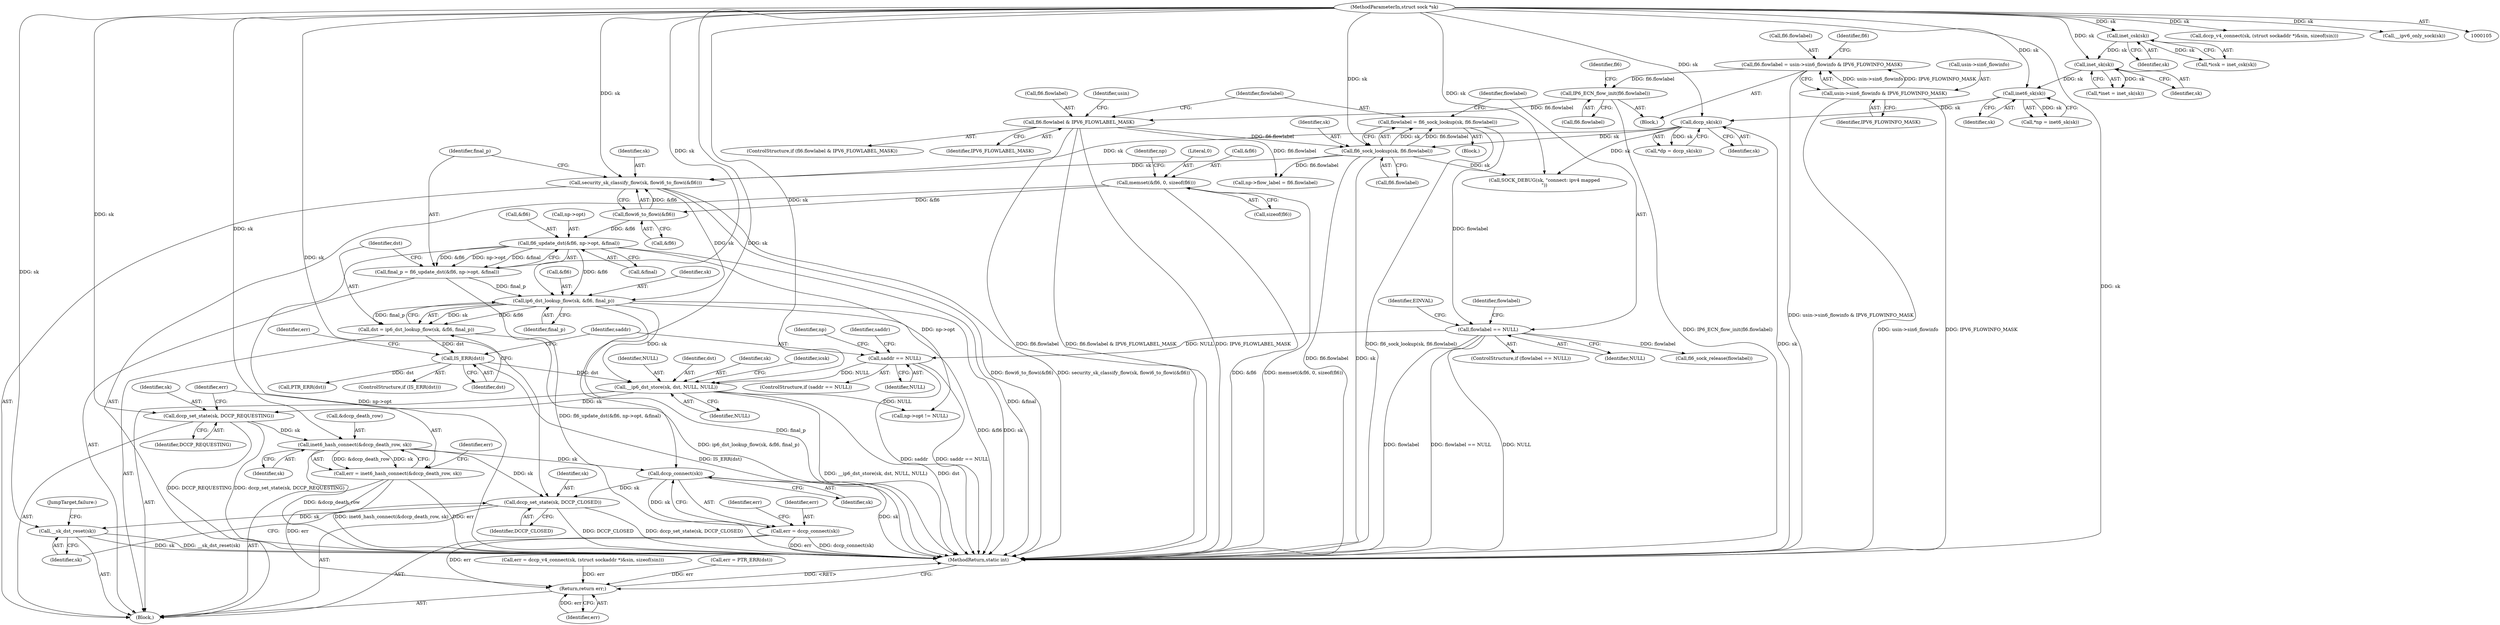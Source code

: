 digraph "1_linux_45f6fad84cc305103b28d73482b344d7f5b76f39@API" {
"1000558" [label="(Call,inet6_hash_connect(&dccp_death_row, sk))"];
"1000553" [label="(Call,dccp_set_state(sk, DCCP_REQUESTING))"];
"1000515" [label="(Call,__ip6_dst_store(sk, dst, NULL, NULL))"];
"1000473" [label="(Call,ip6_dst_lookup_flow(sk, &fl6, final_p))"];
"1000456" [label="(Call,security_sk_classify_flow(sk, flowi6_to_flowi(&fl6)))"];
"1000134" [label="(Call,dccp_sk(sk))"];
"1000129" [label="(Call,inet6_sk(sk))"];
"1000124" [label="(Call,inet_sk(sk))"];
"1000119" [label="(Call,inet_csk(sk))"];
"1000106" [label="(MethodParameterIn,struct sock *sk)"];
"1000201" [label="(Call,fl6_sock_lookup(sk, fl6.flowlabel))"];
"1000192" [label="(Call,fl6.flowlabel & IPV6_FLOWLABEL_MASK)"];
"1000187" [label="(Call,IP6_ECN_flow_init(fl6.flowlabel))"];
"1000178" [label="(Call,fl6.flowlabel = usin->sin6_flowinfo & IPV6_FLOWINFO_MASK)"];
"1000182" [label="(Call,usin->sin6_flowinfo & IPV6_FLOWINFO_MASK)"];
"1000458" [label="(Call,flowi6_to_flowi(&fl6))"];
"1000167" [label="(Call,memset(&fl6, 0, sizeof(fl6)))"];
"1000463" [label="(Call,fl6_update_dst(&fl6, np->opt, &final))"];
"1000461" [label="(Call,final_p = fl6_update_dst(&fl6, np->opt, &final))"];
"1000479" [label="(Call,IS_ERR(dst))"];
"1000471" [label="(Call,dst = ip6_dst_lookup_flow(sk, &fl6, final_p))"];
"1000488" [label="(Call,saddr == NULL)"];
"1000207" [label="(Call,flowlabel == NULL)"];
"1000199" [label="(Call,flowlabel = fl6_sock_lookup(sk, fl6.flowlabel))"];
"1000556" [label="(Call,err = inet6_hash_connect(&dccp_death_row, sk))"];
"1000612" [label="(Return,return err;)"];
"1000588" [label="(Call,dccp_connect(sk))"];
"1000586" [label="(Call,err = dccp_connect(sk))"];
"1000596" [label="(Call,dccp_set_state(sk, DCCP_CLOSED))"];
"1000599" [label="(Call,__sk_dst_reset(sk))"];
"1000561" [label="(Identifier,sk)"];
"1000189" [label="(Identifier,fl6)"];
"1000519" [label="(Identifier,NULL)"];
"1000482" [label="(Call,err = PTR_ERR(dst))"];
"1000109" [label="(Block,)"];
"1000117" [label="(Call,*icsk = inet_csk(sk))"];
"1000515" [label="(Call,__ip6_dst_store(sk, dst, NULL, NULL))"];
"1000477" [label="(Identifier,final_p)"];
"1000199" [label="(Call,flowlabel = fl6_sock_lookup(sk, fl6.flowlabel))"];
"1000464" [label="(Call,&fl6)"];
"1000469" [label="(Call,&final)"];
"1000197" [label="(Block,)"];
"1000120" [label="(Identifier,sk)"];
"1000475" [label="(Call,&fl6)"];
"1000127" [label="(Call,*np = inet6_sk(sk))"];
"1000526" [label="(Call,np->opt != NULL)"];
"1000506" [label="(Identifier,np)"];
"1000207" [label="(Call,flowlabel == NULL)"];
"1000362" [label="(Call,dccp_v4_connect(sk, (struct sockaddr *)&sin, sizeof(sin)))"];
"1000191" [label="(ControlStructure,if (fl6.flowlabel & IPV6_FLOWLABEL_MASK))"];
"1000555" [label="(Identifier,DCCP_REQUESTING)"];
"1000487" [label="(ControlStructure,if (saddr == NULL))"];
"1000187" [label="(Call,IP6_ECN_flow_init(fl6.flowlabel))"];
"1000175" [label="(Identifier,np)"];
"1000586" [label="(Call,err = dccp_connect(sk))"];
"1000360" [label="(Call,err = dccp_v4_connect(sk, (struct sockaddr *)&sin, sizeof(sin)))"];
"1000134" [label="(Call,dccp_sk(sk))"];
"1000601" [label="(JumpTarget,failure:)"];
"1000122" [label="(Call,*inet = inet_sk(sk))"];
"1000517" [label="(Identifier,dst)"];
"1000188" [label="(Call,fl6.flowlabel)"];
"1000614" [label="(MethodReturn,static int)"];
"1000206" [label="(ControlStructure,if (flowlabel == NULL))"];
"1000591" [label="(Identifier,err)"];
"1000479" [label="(Call,IS_ERR(dst))"];
"1000466" [label="(Call,np->opt)"];
"1000125" [label="(Identifier,sk)"];
"1000182" [label="(Call,usin->sin6_flowinfo & IPV6_FLOWINFO_MASK)"];
"1000461" [label="(Call,final_p = fl6_update_dst(&fl6, np->opt, &final))"];
"1000179" [label="(Call,fl6.flowlabel)"];
"1000587" [label="(Identifier,err)"];
"1000478" [label="(ControlStructure,if (IS_ERR(dst)))"];
"1000212" [label="(Identifier,EINVAL)"];
"1000597" [label="(Identifier,sk)"];
"1000178" [label="(Call,fl6.flowlabel = usin->sin6_flowinfo & IPV6_FLOWINFO_MASK)"];
"1000319" [label="(Call,__ipv6_only_sock(sk))"];
"1000483" [label="(Identifier,err)"];
"1000459" [label="(Call,&fl6)"];
"1000200" [label="(Identifier,flowlabel)"];
"1000493" [label="(Identifier,saddr)"];
"1000201" [label="(Call,fl6_sock_lookup(sk, fl6.flowlabel))"];
"1000209" [label="(Identifier,NULL)"];
"1000613" [label="(Identifier,err)"];
"1000589" [label="(Identifier,sk)"];
"1000474" [label="(Identifier,sk)"];
"1000132" [label="(Call,*dp = dccp_sk(sk))"];
"1000488" [label="(Call,saddr == NULL)"];
"1000559" [label="(Call,&dccp_death_row)"];
"1000130" [label="(Identifier,sk)"];
"1000463" [label="(Call,fl6_update_dst(&fl6, np->opt, &final))"];
"1000106" [label="(MethodParameterIn,struct sock *sk)"];
"1000315" [label="(Call,SOCK_DEBUG(sk, \"connect: ipv4 mapped\n\"))"];
"1000599" [label="(Call,__sk_dst_reset(sk))"];
"1000588" [label="(Call,dccp_connect(sk))"];
"1000193" [label="(Call,fl6.flowlabel)"];
"1000129" [label="(Call,inet6_sk(sk))"];
"1000516" [label="(Identifier,sk)"];
"1000186" [label="(Identifier,IPV6_FLOWINFO_MASK)"];
"1000208" [label="(Identifier,flowlabel)"];
"1000457" [label="(Identifier,sk)"];
"1000489" [label="(Identifier,saddr)"];
"1000192" [label="(Call,fl6.flowlabel & IPV6_FLOWLABEL_MASK)"];
"1000183" [label="(Call,usin->sin6_flowinfo)"];
"1000214" [label="(Identifier,flowlabel)"];
"1000203" [label="(Call,fl6.flowlabel)"];
"1000177" [label="(Block,)"];
"1000296" [label="(Call,np->flow_label = fl6.flowlabel)"];
"1000462" [label="(Identifier,final_p)"];
"1000202" [label="(Identifier,sk)"];
"1000171" [label="(Call,sizeof(fl6))"];
"1000556" [label="(Call,err = inet6_hash_connect(&dccp_death_row, sk))"];
"1000456" [label="(Call,security_sk_classify_flow(sk, flowi6_to_flowi(&fl6)))"];
"1000471" [label="(Call,dst = ip6_dst_lookup_flow(sk, &fl6, final_p))"];
"1000558" [label="(Call,inet6_hash_connect(&dccp_death_row, sk))"];
"1000563" [label="(Identifier,err)"];
"1000219" [label="(Identifier,usin)"];
"1000600" [label="(Identifier,sk)"];
"1000170" [label="(Literal,0)"];
"1000557" [label="(Identifier,err)"];
"1000167" [label="(Call,memset(&fl6, 0, sizeof(fl6)))"];
"1000554" [label="(Identifier,sk)"];
"1000194" [label="(Identifier,fl6)"];
"1000196" [label="(Identifier,IPV6_FLOWLABEL_MASK)"];
"1000119" [label="(Call,inet_csk(sk))"];
"1000124" [label="(Call,inet_sk(sk))"];
"1000213" [label="(Call,fl6_sock_release(flowlabel))"];
"1000135" [label="(Identifier,sk)"];
"1000480" [label="(Identifier,dst)"];
"1000553" [label="(Call,dccp_set_state(sk, DCCP_REQUESTING))"];
"1000522" [label="(Identifier,icsk)"];
"1000168" [label="(Call,&fl6)"];
"1000598" [label="(Identifier,DCCP_CLOSED)"];
"1000596" [label="(Call,dccp_set_state(sk, DCCP_CLOSED))"];
"1000472" [label="(Identifier,dst)"];
"1000458" [label="(Call,flowi6_to_flowi(&fl6))"];
"1000612" [label="(Return,return err;)"];
"1000518" [label="(Identifier,NULL)"];
"1000484" [label="(Call,PTR_ERR(dst))"];
"1000473" [label="(Call,ip6_dst_lookup_flow(sk, &fl6, final_p))"];
"1000490" [label="(Identifier,NULL)"];
"1000558" -> "1000556"  [label="AST: "];
"1000558" -> "1000561"  [label="CFG: "];
"1000559" -> "1000558"  [label="AST: "];
"1000561" -> "1000558"  [label="AST: "];
"1000556" -> "1000558"  [label="CFG: "];
"1000558" -> "1000614"  [label="DDG: &dccp_death_row"];
"1000558" -> "1000556"  [label="DDG: &dccp_death_row"];
"1000558" -> "1000556"  [label="DDG: sk"];
"1000553" -> "1000558"  [label="DDG: sk"];
"1000106" -> "1000558"  [label="DDG: sk"];
"1000558" -> "1000588"  [label="DDG: sk"];
"1000558" -> "1000596"  [label="DDG: sk"];
"1000553" -> "1000109"  [label="AST: "];
"1000553" -> "1000555"  [label="CFG: "];
"1000554" -> "1000553"  [label="AST: "];
"1000555" -> "1000553"  [label="AST: "];
"1000557" -> "1000553"  [label="CFG: "];
"1000553" -> "1000614"  [label="DDG: dccp_set_state(sk, DCCP_REQUESTING)"];
"1000553" -> "1000614"  [label="DDG: DCCP_REQUESTING"];
"1000515" -> "1000553"  [label="DDG: sk"];
"1000106" -> "1000553"  [label="DDG: sk"];
"1000515" -> "1000109"  [label="AST: "];
"1000515" -> "1000519"  [label="CFG: "];
"1000516" -> "1000515"  [label="AST: "];
"1000517" -> "1000515"  [label="AST: "];
"1000518" -> "1000515"  [label="AST: "];
"1000519" -> "1000515"  [label="AST: "];
"1000522" -> "1000515"  [label="CFG: "];
"1000515" -> "1000614"  [label="DDG: __ip6_dst_store(sk, dst, NULL, NULL)"];
"1000515" -> "1000614"  [label="DDG: dst"];
"1000473" -> "1000515"  [label="DDG: sk"];
"1000106" -> "1000515"  [label="DDG: sk"];
"1000479" -> "1000515"  [label="DDG: dst"];
"1000488" -> "1000515"  [label="DDG: NULL"];
"1000515" -> "1000526"  [label="DDG: NULL"];
"1000473" -> "1000471"  [label="AST: "];
"1000473" -> "1000477"  [label="CFG: "];
"1000474" -> "1000473"  [label="AST: "];
"1000475" -> "1000473"  [label="AST: "];
"1000477" -> "1000473"  [label="AST: "];
"1000471" -> "1000473"  [label="CFG: "];
"1000473" -> "1000614"  [label="DDG: sk"];
"1000473" -> "1000614"  [label="DDG: final_p"];
"1000473" -> "1000614"  [label="DDG: &fl6"];
"1000473" -> "1000471"  [label="DDG: sk"];
"1000473" -> "1000471"  [label="DDG: &fl6"];
"1000473" -> "1000471"  [label="DDG: final_p"];
"1000456" -> "1000473"  [label="DDG: sk"];
"1000106" -> "1000473"  [label="DDG: sk"];
"1000463" -> "1000473"  [label="DDG: &fl6"];
"1000461" -> "1000473"  [label="DDG: final_p"];
"1000456" -> "1000109"  [label="AST: "];
"1000456" -> "1000458"  [label="CFG: "];
"1000457" -> "1000456"  [label="AST: "];
"1000458" -> "1000456"  [label="AST: "];
"1000462" -> "1000456"  [label="CFG: "];
"1000456" -> "1000614"  [label="DDG: flowi6_to_flowi(&fl6)"];
"1000456" -> "1000614"  [label="DDG: security_sk_classify_flow(sk, flowi6_to_flowi(&fl6))"];
"1000134" -> "1000456"  [label="DDG: sk"];
"1000201" -> "1000456"  [label="DDG: sk"];
"1000106" -> "1000456"  [label="DDG: sk"];
"1000458" -> "1000456"  [label="DDG: &fl6"];
"1000134" -> "1000132"  [label="AST: "];
"1000134" -> "1000135"  [label="CFG: "];
"1000135" -> "1000134"  [label="AST: "];
"1000132" -> "1000134"  [label="CFG: "];
"1000134" -> "1000614"  [label="DDG: sk"];
"1000134" -> "1000132"  [label="DDG: sk"];
"1000129" -> "1000134"  [label="DDG: sk"];
"1000106" -> "1000134"  [label="DDG: sk"];
"1000134" -> "1000201"  [label="DDG: sk"];
"1000134" -> "1000315"  [label="DDG: sk"];
"1000129" -> "1000127"  [label="AST: "];
"1000129" -> "1000130"  [label="CFG: "];
"1000130" -> "1000129"  [label="AST: "];
"1000127" -> "1000129"  [label="CFG: "];
"1000129" -> "1000127"  [label="DDG: sk"];
"1000124" -> "1000129"  [label="DDG: sk"];
"1000106" -> "1000129"  [label="DDG: sk"];
"1000124" -> "1000122"  [label="AST: "];
"1000124" -> "1000125"  [label="CFG: "];
"1000125" -> "1000124"  [label="AST: "];
"1000122" -> "1000124"  [label="CFG: "];
"1000124" -> "1000122"  [label="DDG: sk"];
"1000119" -> "1000124"  [label="DDG: sk"];
"1000106" -> "1000124"  [label="DDG: sk"];
"1000119" -> "1000117"  [label="AST: "];
"1000119" -> "1000120"  [label="CFG: "];
"1000120" -> "1000119"  [label="AST: "];
"1000117" -> "1000119"  [label="CFG: "];
"1000119" -> "1000117"  [label="DDG: sk"];
"1000106" -> "1000119"  [label="DDG: sk"];
"1000106" -> "1000105"  [label="AST: "];
"1000106" -> "1000614"  [label="DDG: sk"];
"1000106" -> "1000201"  [label="DDG: sk"];
"1000106" -> "1000315"  [label="DDG: sk"];
"1000106" -> "1000319"  [label="DDG: sk"];
"1000106" -> "1000362"  [label="DDG: sk"];
"1000106" -> "1000588"  [label="DDG: sk"];
"1000106" -> "1000596"  [label="DDG: sk"];
"1000106" -> "1000599"  [label="DDG: sk"];
"1000201" -> "1000199"  [label="AST: "];
"1000201" -> "1000203"  [label="CFG: "];
"1000202" -> "1000201"  [label="AST: "];
"1000203" -> "1000201"  [label="AST: "];
"1000199" -> "1000201"  [label="CFG: "];
"1000201" -> "1000614"  [label="DDG: fl6.flowlabel"];
"1000201" -> "1000614"  [label="DDG: sk"];
"1000201" -> "1000199"  [label="DDG: sk"];
"1000201" -> "1000199"  [label="DDG: fl6.flowlabel"];
"1000192" -> "1000201"  [label="DDG: fl6.flowlabel"];
"1000201" -> "1000296"  [label="DDG: fl6.flowlabel"];
"1000201" -> "1000315"  [label="DDG: sk"];
"1000192" -> "1000191"  [label="AST: "];
"1000192" -> "1000196"  [label="CFG: "];
"1000193" -> "1000192"  [label="AST: "];
"1000196" -> "1000192"  [label="AST: "];
"1000200" -> "1000192"  [label="CFG: "];
"1000219" -> "1000192"  [label="CFG: "];
"1000192" -> "1000614"  [label="DDG: fl6.flowlabel"];
"1000192" -> "1000614"  [label="DDG: IPV6_FLOWLABEL_MASK"];
"1000192" -> "1000614"  [label="DDG: fl6.flowlabel & IPV6_FLOWLABEL_MASK"];
"1000187" -> "1000192"  [label="DDG: fl6.flowlabel"];
"1000192" -> "1000296"  [label="DDG: fl6.flowlabel"];
"1000187" -> "1000177"  [label="AST: "];
"1000187" -> "1000188"  [label="CFG: "];
"1000188" -> "1000187"  [label="AST: "];
"1000194" -> "1000187"  [label="CFG: "];
"1000187" -> "1000614"  [label="DDG: IP6_ECN_flow_init(fl6.flowlabel)"];
"1000178" -> "1000187"  [label="DDG: fl6.flowlabel"];
"1000178" -> "1000177"  [label="AST: "];
"1000178" -> "1000182"  [label="CFG: "];
"1000179" -> "1000178"  [label="AST: "];
"1000182" -> "1000178"  [label="AST: "];
"1000189" -> "1000178"  [label="CFG: "];
"1000178" -> "1000614"  [label="DDG: usin->sin6_flowinfo & IPV6_FLOWINFO_MASK"];
"1000182" -> "1000178"  [label="DDG: usin->sin6_flowinfo"];
"1000182" -> "1000178"  [label="DDG: IPV6_FLOWINFO_MASK"];
"1000182" -> "1000186"  [label="CFG: "];
"1000183" -> "1000182"  [label="AST: "];
"1000186" -> "1000182"  [label="AST: "];
"1000182" -> "1000614"  [label="DDG: IPV6_FLOWINFO_MASK"];
"1000182" -> "1000614"  [label="DDG: usin->sin6_flowinfo"];
"1000458" -> "1000459"  [label="CFG: "];
"1000459" -> "1000458"  [label="AST: "];
"1000167" -> "1000458"  [label="DDG: &fl6"];
"1000458" -> "1000463"  [label="DDG: &fl6"];
"1000167" -> "1000109"  [label="AST: "];
"1000167" -> "1000171"  [label="CFG: "];
"1000168" -> "1000167"  [label="AST: "];
"1000170" -> "1000167"  [label="AST: "];
"1000171" -> "1000167"  [label="AST: "];
"1000175" -> "1000167"  [label="CFG: "];
"1000167" -> "1000614"  [label="DDG: &fl6"];
"1000167" -> "1000614"  [label="DDG: memset(&fl6, 0, sizeof(fl6))"];
"1000463" -> "1000461"  [label="AST: "];
"1000463" -> "1000469"  [label="CFG: "];
"1000464" -> "1000463"  [label="AST: "];
"1000466" -> "1000463"  [label="AST: "];
"1000469" -> "1000463"  [label="AST: "];
"1000461" -> "1000463"  [label="CFG: "];
"1000463" -> "1000614"  [label="DDG: &final"];
"1000463" -> "1000614"  [label="DDG: np->opt"];
"1000463" -> "1000461"  [label="DDG: &fl6"];
"1000463" -> "1000461"  [label="DDG: np->opt"];
"1000463" -> "1000461"  [label="DDG: &final"];
"1000463" -> "1000526"  [label="DDG: np->opt"];
"1000461" -> "1000109"  [label="AST: "];
"1000462" -> "1000461"  [label="AST: "];
"1000472" -> "1000461"  [label="CFG: "];
"1000461" -> "1000614"  [label="DDG: fl6_update_dst(&fl6, np->opt, &final)"];
"1000479" -> "1000478"  [label="AST: "];
"1000479" -> "1000480"  [label="CFG: "];
"1000480" -> "1000479"  [label="AST: "];
"1000483" -> "1000479"  [label="CFG: "];
"1000489" -> "1000479"  [label="CFG: "];
"1000479" -> "1000614"  [label="DDG: IS_ERR(dst)"];
"1000471" -> "1000479"  [label="DDG: dst"];
"1000479" -> "1000484"  [label="DDG: dst"];
"1000471" -> "1000109"  [label="AST: "];
"1000472" -> "1000471"  [label="AST: "];
"1000480" -> "1000471"  [label="CFG: "];
"1000471" -> "1000614"  [label="DDG: ip6_dst_lookup_flow(sk, &fl6, final_p)"];
"1000488" -> "1000487"  [label="AST: "];
"1000488" -> "1000490"  [label="CFG: "];
"1000489" -> "1000488"  [label="AST: "];
"1000490" -> "1000488"  [label="AST: "];
"1000493" -> "1000488"  [label="CFG: "];
"1000506" -> "1000488"  [label="CFG: "];
"1000488" -> "1000614"  [label="DDG: saddr"];
"1000488" -> "1000614"  [label="DDG: saddr == NULL"];
"1000207" -> "1000488"  [label="DDG: NULL"];
"1000207" -> "1000206"  [label="AST: "];
"1000207" -> "1000209"  [label="CFG: "];
"1000208" -> "1000207"  [label="AST: "];
"1000209" -> "1000207"  [label="AST: "];
"1000212" -> "1000207"  [label="CFG: "];
"1000214" -> "1000207"  [label="CFG: "];
"1000207" -> "1000614"  [label="DDG: NULL"];
"1000207" -> "1000614"  [label="DDG: flowlabel"];
"1000207" -> "1000614"  [label="DDG: flowlabel == NULL"];
"1000199" -> "1000207"  [label="DDG: flowlabel"];
"1000207" -> "1000213"  [label="DDG: flowlabel"];
"1000199" -> "1000197"  [label="AST: "];
"1000200" -> "1000199"  [label="AST: "];
"1000208" -> "1000199"  [label="CFG: "];
"1000199" -> "1000614"  [label="DDG: fl6_sock_lookup(sk, fl6.flowlabel)"];
"1000556" -> "1000109"  [label="AST: "];
"1000557" -> "1000556"  [label="AST: "];
"1000563" -> "1000556"  [label="CFG: "];
"1000556" -> "1000614"  [label="DDG: err"];
"1000556" -> "1000614"  [label="DDG: inet6_hash_connect(&dccp_death_row, sk)"];
"1000556" -> "1000612"  [label="DDG: err"];
"1000612" -> "1000109"  [label="AST: "];
"1000612" -> "1000613"  [label="CFG: "];
"1000613" -> "1000612"  [label="AST: "];
"1000614" -> "1000612"  [label="CFG: "];
"1000612" -> "1000614"  [label="DDG: <RET>"];
"1000613" -> "1000612"  [label="DDG: err"];
"1000360" -> "1000612"  [label="DDG: err"];
"1000482" -> "1000612"  [label="DDG: err"];
"1000586" -> "1000612"  [label="DDG: err"];
"1000588" -> "1000586"  [label="AST: "];
"1000588" -> "1000589"  [label="CFG: "];
"1000589" -> "1000588"  [label="AST: "];
"1000586" -> "1000588"  [label="CFG: "];
"1000588" -> "1000614"  [label="DDG: sk"];
"1000588" -> "1000586"  [label="DDG: sk"];
"1000588" -> "1000596"  [label="DDG: sk"];
"1000586" -> "1000109"  [label="AST: "];
"1000587" -> "1000586"  [label="AST: "];
"1000591" -> "1000586"  [label="CFG: "];
"1000586" -> "1000614"  [label="DDG: dccp_connect(sk)"];
"1000586" -> "1000614"  [label="DDG: err"];
"1000596" -> "1000109"  [label="AST: "];
"1000596" -> "1000598"  [label="CFG: "];
"1000597" -> "1000596"  [label="AST: "];
"1000598" -> "1000596"  [label="AST: "];
"1000600" -> "1000596"  [label="CFG: "];
"1000596" -> "1000614"  [label="DDG: DCCP_CLOSED"];
"1000596" -> "1000614"  [label="DDG: dccp_set_state(sk, DCCP_CLOSED)"];
"1000596" -> "1000599"  [label="DDG: sk"];
"1000599" -> "1000109"  [label="AST: "];
"1000599" -> "1000600"  [label="CFG: "];
"1000600" -> "1000599"  [label="AST: "];
"1000601" -> "1000599"  [label="CFG: "];
"1000599" -> "1000614"  [label="DDG: __sk_dst_reset(sk)"];
"1000599" -> "1000614"  [label="DDG: sk"];
}

